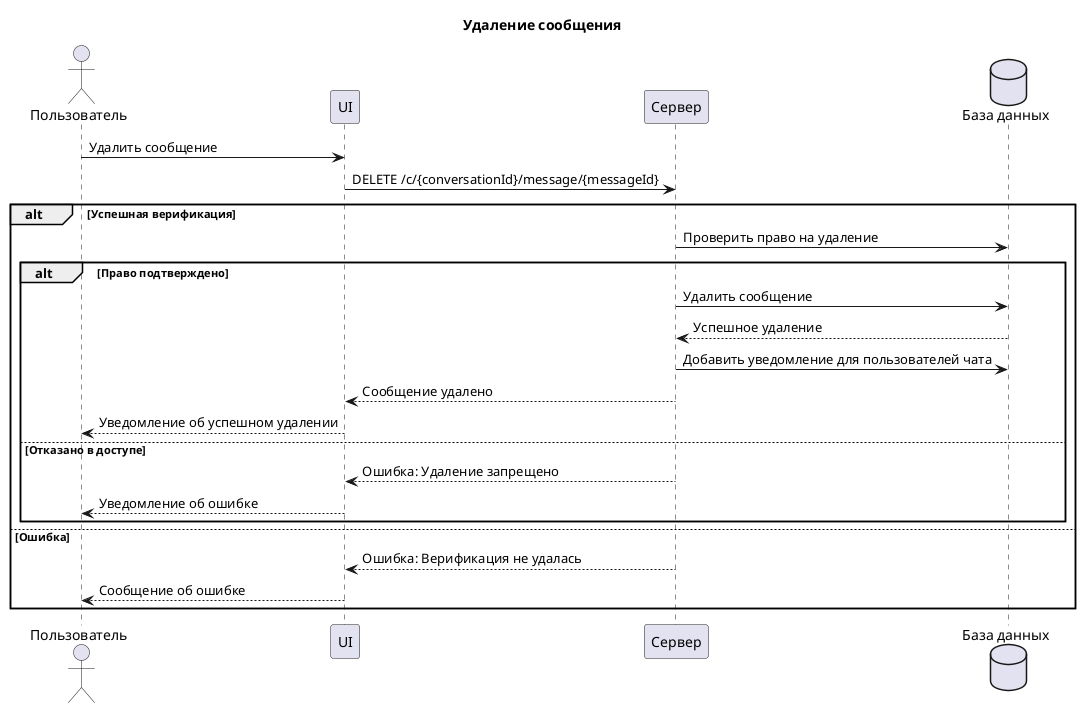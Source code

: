 @startuml
title Удаление сообщения

actor Пользователь
participant Интерфейс as "UI"
participant Система as "Сервер"
database "База данных"

Пользователь -> Интерфейс: Удалить сообщение
Интерфейс -> Система: DELETE /c/{conversationId}/message/{messageId}
alt Успешная верификация
    Система -> "База данных": Проверить право на удаление
    alt Право подтверждено
        Система -> "База данных": Удалить сообщение
        "База данных" --> Система: Успешное удаление
        Система -> "База данных": Добавить уведомление для пользователей чата
        Система --> Интерфейс: Сообщение удалено
        Интерфейс --> Пользователь: Уведомление об успешном удалении
    else Отказано в доступе
        Система --> Интерфейс: Ошибка: Удаление запрещено
        Интерфейс --> Пользователь: Уведомление об ошибке
    end
else Ошибка
    Система --> Интерфейс: Ошибка: Верификация не удалась
    Интерфейс --> Пользователь: Сообщение об ошибке
end
@enduml
